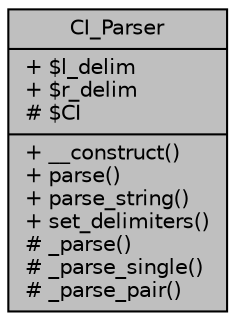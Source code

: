 digraph "CI_Parser"
{
 // LATEX_PDF_SIZE
  edge [fontname="Helvetica",fontsize="10",labelfontname="Helvetica",labelfontsize="10"];
  node [fontname="Helvetica",fontsize="10",shape=record];
  Node1 [label="{CI_Parser\n|+ $l_delim\l+ $r_delim\l# $CI\l|+ __construct()\l+ parse()\l+ parse_string()\l+ set_delimiters()\l# _parse()\l# _parse_single()\l# _parse_pair()\l}",height=0.2,width=0.4,color="black", fillcolor="grey75", style="filled", fontcolor="black",tooltip=" "];
}
